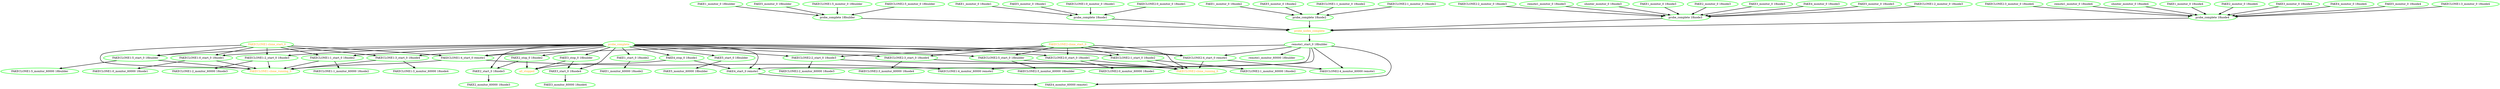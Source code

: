  digraph "g" {
"FAKE1_monitor_0 18builder" -> "probe_complete 18builder" [ style = bold]
"FAKE1_monitor_0 18builder" [ style=bold color="green" fontcolor="black"]
"FAKE1_monitor_0 18node1" -> "probe_complete 18node1" [ style = bold]
"FAKE1_monitor_0 18node1" [ style=bold color="green" fontcolor="black"]
"FAKE1_monitor_0 18node2" -> "probe_complete 18node2" [ style = bold]
"FAKE1_monitor_0 18node2" [ style=bold color="green" fontcolor="black"]
"FAKE1_monitor_0 18node3" -> "probe_complete 18node3" [ style = bold]
"FAKE1_monitor_0 18node3" [ style=bold color="green" fontcolor="black"]
"FAKE1_monitor_0 18node4" -> "probe_complete 18node4" [ style = bold]
"FAKE1_monitor_0 18node4" [ style=bold color="green" fontcolor="black"]
"FAKE1_monitor_60000 18node2" [ style=bold color="green" fontcolor="black"]
"FAKE1_start_0 18node2" -> "FAKE1_monitor_60000 18node2" [ style = bold]
"FAKE1_start_0 18node2" [ style=bold color="green" fontcolor="black"]
"FAKE2_monitor_0 18node3" -> "probe_complete 18node3" [ style = bold]
"FAKE2_monitor_0 18node3" [ style=bold color="green" fontcolor="black"]
"FAKE2_monitor_0 18node4" -> "probe_complete 18node4" [ style = bold]
"FAKE2_monitor_0 18node4" [ style=bold color="green" fontcolor="black"]
"FAKE2_monitor_60000 18node3" [ style=bold color="green" fontcolor="black"]
"FAKE2_start_0 18node3" -> "FAKE2_monitor_60000 18node3" [ style = bold]
"FAKE2_start_0 18node3" [ style=bold color="green" fontcolor="black"]
"FAKE2_stop_0 18node2" -> "FAKE2_start_0 18node3" [ style = bold]
"FAKE2_stop_0 18node2" -> "all_stopped" [ style = bold]
"FAKE2_stop_0 18node2" [ style=bold color="green" fontcolor="black"]
"FAKE3_monitor_0 18node3" -> "probe_complete 18node3" [ style = bold]
"FAKE3_monitor_0 18node3" [ style=bold color="green" fontcolor="black"]
"FAKE3_monitor_0 18node4" -> "probe_complete 18node4" [ style = bold]
"FAKE3_monitor_0 18node4" [ style=bold color="green" fontcolor="black"]
"FAKE3_monitor_60000 18node4" [ style=bold color="green" fontcolor="black"]
"FAKE3_start_0 18node4" -> "FAKE3_monitor_60000 18node4" [ style = bold]
"FAKE3_start_0 18node4" [ style=bold color="green" fontcolor="black"]
"FAKE3_stop_0 18builder" -> "FAKE3_start_0 18node4" [ style = bold]
"FAKE3_stop_0 18builder" -> "all_stopped" [ style = bold]
"FAKE3_stop_0 18builder" [ style=bold color="green" fontcolor="black"]
"FAKE4_monitor_0 18node3" -> "probe_complete 18node3" [ style = bold]
"FAKE4_monitor_0 18node3" [ style=bold color="green" fontcolor="black"]
"FAKE4_monitor_0 18node4" -> "probe_complete 18node4" [ style = bold]
"FAKE4_monitor_0 18node4" [ style=bold color="green" fontcolor="black"]
"FAKE4_monitor_60000 remote1" [ style=bold color="green" fontcolor="black"]
"FAKE4_start_0 remote1" -> "FAKE4_monitor_60000 remote1" [ style = bold]
"FAKE4_start_0 remote1" [ style=bold color="green" fontcolor="black"]
"FAKE4_stop_0 18node1" -> "FAKE4_start_0 remote1" [ style = bold]
"FAKE4_stop_0 18node1" -> "all_stopped" [ style = bold]
"FAKE4_stop_0 18node1" [ style=bold color="green" fontcolor="black"]
"FAKE5_monitor_0 18builder" -> "probe_complete 18builder" [ style = bold]
"FAKE5_monitor_0 18builder" [ style=bold color="green" fontcolor="black"]
"FAKE5_monitor_0 18node1" -> "probe_complete 18node1" [ style = bold]
"FAKE5_monitor_0 18node1" [ style=bold color="green" fontcolor="black"]
"FAKE5_monitor_0 18node2" -> "probe_complete 18node2" [ style = bold]
"FAKE5_monitor_0 18node2" [ style=bold color="green" fontcolor="black"]
"FAKE5_monitor_0 18node3" -> "probe_complete 18node3" [ style = bold]
"FAKE5_monitor_0 18node3" [ style=bold color="green" fontcolor="black"]
"FAKE5_monitor_0 18node4" -> "probe_complete 18node4" [ style = bold]
"FAKE5_monitor_0 18node4" [ style=bold color="green" fontcolor="black"]
"FAKE5_monitor_60000 18builder" [ style=bold color="green" fontcolor="black"]
"FAKE5_start_0 18builder" -> "FAKE5_monitor_60000 18builder" [ style = bold]
"FAKE5_start_0 18builder" [ style=bold color="green" fontcolor="black"]
"FAKECLONE1-clone_running_0" [ style=bold color="green" fontcolor="orange"]
"FAKECLONE1-clone_start_0" -> "FAKECLONE1-clone_running_0" [ style = bold]
"FAKECLONE1-clone_start_0" -> "FAKECLONE1:0_start_0 18node1" [ style = bold]
"FAKECLONE1-clone_start_0" -> "FAKECLONE1:1_start_0 18node2" [ style = bold]
"FAKECLONE1-clone_start_0" -> "FAKECLONE1:2_start_0 18node3" [ style = bold]
"FAKECLONE1-clone_start_0" -> "FAKECLONE1:3_start_0 18node4" [ style = bold]
"FAKECLONE1-clone_start_0" -> "FAKECLONE1:4_start_0 remote1" [ style = bold]
"FAKECLONE1-clone_start_0" -> "FAKECLONE1:5_start_0 18builder" [ style = bold]
"FAKECLONE1-clone_start_0" [ style=bold color="green" fontcolor="orange"]
"FAKECLONE1:0_monitor_0 18node1" -> "probe_complete 18node1" [ style = bold]
"FAKECLONE1:0_monitor_0 18node1" [ style=bold color="green" fontcolor="black"]
"FAKECLONE1:0_monitor_60000 18node1" [ style=bold color="green" fontcolor="black"]
"FAKECLONE1:0_start_0 18node1" -> "FAKECLONE1-clone_running_0" [ style = bold]
"FAKECLONE1:0_start_0 18node1" -> "FAKECLONE1:0_monitor_60000 18node1" [ style = bold]
"FAKECLONE1:0_start_0 18node1" [ style=bold color="green" fontcolor="black"]
"FAKECLONE1:1_monitor_0 18node2" -> "probe_complete 18node2" [ style = bold]
"FAKECLONE1:1_monitor_0 18node2" [ style=bold color="green" fontcolor="black"]
"FAKECLONE1:1_monitor_60000 18node2" [ style=bold color="green" fontcolor="black"]
"FAKECLONE1:1_start_0 18node2" -> "FAKECLONE1-clone_running_0" [ style = bold]
"FAKECLONE1:1_start_0 18node2" -> "FAKECLONE1:1_monitor_60000 18node2" [ style = bold]
"FAKECLONE1:1_start_0 18node2" [ style=bold color="green" fontcolor="black"]
"FAKECLONE1:2_monitor_0 18node3" -> "probe_complete 18node3" [ style = bold]
"FAKECLONE1:2_monitor_0 18node3" [ style=bold color="green" fontcolor="black"]
"FAKECLONE1:2_monitor_60000 18node3" [ style=bold color="green" fontcolor="black"]
"FAKECLONE1:2_start_0 18node3" -> "FAKECLONE1-clone_running_0" [ style = bold]
"FAKECLONE1:2_start_0 18node3" -> "FAKECLONE1:2_monitor_60000 18node3" [ style = bold]
"FAKECLONE1:2_start_0 18node3" [ style=bold color="green" fontcolor="black"]
"FAKECLONE1:3_monitor_0 18node4" -> "probe_complete 18node4" [ style = bold]
"FAKECLONE1:3_monitor_0 18node4" [ style=bold color="green" fontcolor="black"]
"FAKECLONE1:3_monitor_60000 18node4" [ style=bold color="green" fontcolor="black"]
"FAKECLONE1:3_start_0 18node4" -> "FAKECLONE1-clone_running_0" [ style = bold]
"FAKECLONE1:3_start_0 18node4" -> "FAKECLONE1:3_monitor_60000 18node4" [ style = bold]
"FAKECLONE1:3_start_0 18node4" [ style=bold color="green" fontcolor="black"]
"FAKECLONE1:4_monitor_60000 remote1" [ style=bold color="green" fontcolor="black"]
"FAKECLONE1:4_start_0 remote1" -> "FAKECLONE1-clone_running_0" [ style = bold]
"FAKECLONE1:4_start_0 remote1" -> "FAKECLONE1:4_monitor_60000 remote1" [ style = bold]
"FAKECLONE1:4_start_0 remote1" [ style=bold color="green" fontcolor="black"]
"FAKECLONE1:5_monitor_0 18builder" -> "probe_complete 18builder" [ style = bold]
"FAKECLONE1:5_monitor_0 18builder" [ style=bold color="green" fontcolor="black"]
"FAKECLONE1:5_monitor_60000 18builder" [ style=bold color="green" fontcolor="black"]
"FAKECLONE1:5_start_0 18builder" -> "FAKECLONE1-clone_running_0" [ style = bold]
"FAKECLONE1:5_start_0 18builder" -> "FAKECLONE1:5_monitor_60000 18builder" [ style = bold]
"FAKECLONE1:5_start_0 18builder" [ style=bold color="green" fontcolor="black"]
"FAKECLONE2-clone_running_0" [ style=bold color="green" fontcolor="orange"]
"FAKECLONE2-clone_start_0" -> "FAKECLONE2-clone_running_0" [ style = bold]
"FAKECLONE2-clone_start_0" -> "FAKECLONE2:0_start_0 18node1" [ style = bold]
"FAKECLONE2-clone_start_0" -> "FAKECLONE2:1_start_0 18node2" [ style = bold]
"FAKECLONE2-clone_start_0" -> "FAKECLONE2:2_start_0 18node3" [ style = bold]
"FAKECLONE2-clone_start_0" -> "FAKECLONE2:3_start_0 18node4" [ style = bold]
"FAKECLONE2-clone_start_0" -> "FAKECLONE2:4_start_0 remote1" [ style = bold]
"FAKECLONE2-clone_start_0" -> "FAKECLONE2:5_start_0 18builder" [ style = bold]
"FAKECLONE2-clone_start_0" [ style=bold color="green" fontcolor="orange"]
"FAKECLONE2:0_monitor_0 18node1" -> "probe_complete 18node1" [ style = bold]
"FAKECLONE2:0_monitor_0 18node1" [ style=bold color="green" fontcolor="black"]
"FAKECLONE2:0_monitor_60000 18node1" [ style=bold color="green" fontcolor="black"]
"FAKECLONE2:0_start_0 18node1" -> "FAKECLONE2-clone_running_0" [ style = bold]
"FAKECLONE2:0_start_0 18node1" -> "FAKECLONE2:0_monitor_60000 18node1" [ style = bold]
"FAKECLONE2:0_start_0 18node1" [ style=bold color="green" fontcolor="black"]
"FAKECLONE2:1_monitor_0 18node2" -> "probe_complete 18node2" [ style = bold]
"FAKECLONE2:1_monitor_0 18node2" [ style=bold color="green" fontcolor="black"]
"FAKECLONE2:1_monitor_60000 18node2" [ style=bold color="green" fontcolor="black"]
"FAKECLONE2:1_start_0 18node2" -> "FAKECLONE2-clone_running_0" [ style = bold]
"FAKECLONE2:1_start_0 18node2" -> "FAKECLONE2:1_monitor_60000 18node2" [ style = bold]
"FAKECLONE2:1_start_0 18node2" [ style=bold color="green" fontcolor="black"]
"FAKECLONE2:2_monitor_0 18node3" -> "probe_complete 18node3" [ style = bold]
"FAKECLONE2:2_monitor_0 18node3" [ style=bold color="green" fontcolor="black"]
"FAKECLONE2:2_monitor_60000 18node3" [ style=bold color="green" fontcolor="black"]
"FAKECLONE2:2_start_0 18node3" -> "FAKECLONE2-clone_running_0" [ style = bold]
"FAKECLONE2:2_start_0 18node3" -> "FAKECLONE2:2_monitor_60000 18node3" [ style = bold]
"FAKECLONE2:2_start_0 18node3" [ style=bold color="green" fontcolor="black"]
"FAKECLONE2:3_monitor_0 18node4" -> "probe_complete 18node4" [ style = bold]
"FAKECLONE2:3_monitor_0 18node4" [ style=bold color="green" fontcolor="black"]
"FAKECLONE2:3_monitor_60000 18node4" [ style=bold color="green" fontcolor="black"]
"FAKECLONE2:3_start_0 18node4" -> "FAKECLONE2-clone_running_0" [ style = bold]
"FAKECLONE2:3_start_0 18node4" -> "FAKECLONE2:3_monitor_60000 18node4" [ style = bold]
"FAKECLONE2:3_start_0 18node4" [ style=bold color="green" fontcolor="black"]
"FAKECLONE2:4_monitor_60000 remote1" [ style=bold color="green" fontcolor="black"]
"FAKECLONE2:4_start_0 remote1" -> "FAKECLONE2-clone_running_0" [ style = bold]
"FAKECLONE2:4_start_0 remote1" -> "FAKECLONE2:4_monitor_60000 remote1" [ style = bold]
"FAKECLONE2:4_start_0 remote1" [ style=bold color="green" fontcolor="black"]
"FAKECLONE2:5_monitor_0 18builder" -> "probe_complete 18builder" [ style = bold]
"FAKECLONE2:5_monitor_0 18builder" [ style=bold color="green" fontcolor="black"]
"FAKECLONE2:5_monitor_60000 18builder" [ style=bold color="green" fontcolor="black"]
"FAKECLONE2:5_start_0 18builder" -> "FAKECLONE2-clone_running_0" [ style = bold]
"FAKECLONE2:5_start_0 18builder" -> "FAKECLONE2:5_monitor_60000 18builder" [ style = bold]
"FAKECLONE2:5_start_0 18builder" [ style=bold color="green" fontcolor="black"]
"all_stopped" [ style=bold color="green" fontcolor="orange"]
"probe_complete 18builder" -> "probe_nodes_complete" [ style = bold]
"probe_complete 18builder" [ style=bold color="green" fontcolor="black"]
"probe_complete 18node1" -> "probe_nodes_complete" [ style = bold]
"probe_complete 18node1" [ style=bold color="green" fontcolor="black"]
"probe_complete 18node2" -> "probe_nodes_complete" [ style = bold]
"probe_complete 18node2" [ style=bold color="green" fontcolor="black"]
"probe_complete 18node3" -> "probe_nodes_complete" [ style = bold]
"probe_complete 18node3" [ style=bold color="green" fontcolor="black"]
"probe_complete 18node4" -> "probe_nodes_complete" [ style = bold]
"probe_complete 18node4" [ style=bold color="green" fontcolor="black"]
"probe_complete" -> "FAKE1_start_0 18node2" [ style = bold]
"probe_complete" -> "FAKE2_start_0 18node3" [ style = bold]
"probe_complete" -> "FAKE2_stop_0 18node2" [ style = bold]
"probe_complete" -> "FAKE3_start_0 18node4" [ style = bold]
"probe_complete" -> "FAKE3_stop_0 18builder" [ style = bold]
"probe_complete" -> "FAKE4_start_0 remote1" [ style = bold]
"probe_complete" -> "FAKE4_stop_0 18node1" [ style = bold]
"probe_complete" -> "FAKE5_start_0 18builder" [ style = bold]
"probe_complete" -> "FAKECLONE1:0_start_0 18node1" [ style = bold]
"probe_complete" -> "FAKECLONE1:1_start_0 18node2" [ style = bold]
"probe_complete" -> "FAKECLONE1:2_start_0 18node3" [ style = bold]
"probe_complete" -> "FAKECLONE1:3_start_0 18node4" [ style = bold]
"probe_complete" -> "FAKECLONE1:4_start_0 remote1" [ style = bold]
"probe_complete" -> "FAKECLONE1:5_start_0 18builder" [ style = bold]
"probe_complete" -> "FAKECLONE2:0_start_0 18node1" [ style = bold]
"probe_complete" -> "FAKECLONE2:1_start_0 18node2" [ style = bold]
"probe_complete" -> "FAKECLONE2:2_start_0 18node3" [ style = bold]
"probe_complete" -> "FAKECLONE2:3_start_0 18node4" [ style = bold]
"probe_complete" -> "FAKECLONE2:4_start_0 remote1" [ style = bold]
"probe_complete" -> "FAKECLONE2:5_start_0 18builder" [ style = bold]
"probe_complete" [ style=bold color="green" fontcolor="orange"]
"probe_nodes_complete" -> "remote1_start_0 18builder" [ style = bold]
"probe_nodes_complete" [ style=bold color="green" fontcolor="orange"]
"remote1_monitor_0 18node3" -> "probe_complete 18node3" [ style = bold]
"remote1_monitor_0 18node3" [ style=bold color="green" fontcolor="black"]
"remote1_monitor_0 18node4" -> "probe_complete 18node4" [ style = bold]
"remote1_monitor_0 18node4" [ style=bold color="green" fontcolor="black"]
"remote1_monitor_60000 18builder" [ style=bold color="green" fontcolor="black"]
"remote1_start_0 18builder" -> "FAKE4_monitor_60000 remote1" [ style = bold]
"remote1_start_0 18builder" -> "FAKE4_start_0 remote1" [ style = bold]
"remote1_start_0 18builder" -> "FAKECLONE1:4_monitor_60000 remote1" [ style = bold]
"remote1_start_0 18builder" -> "FAKECLONE1:4_start_0 remote1" [ style = bold]
"remote1_start_0 18builder" -> "FAKECLONE2:4_monitor_60000 remote1" [ style = bold]
"remote1_start_0 18builder" -> "FAKECLONE2:4_start_0 remote1" [ style = bold]
"remote1_start_0 18builder" -> "remote1_monitor_60000 18builder" [ style = bold]
"remote1_start_0 18builder" [ style=bold color="green" fontcolor="black"]
"shooter_monitor_0 18node3" -> "probe_complete 18node3" [ style = bold]
"shooter_monitor_0 18node3" [ style=bold color="green" fontcolor="black"]
"shooter_monitor_0 18node4" -> "probe_complete 18node4" [ style = bold]
"shooter_monitor_0 18node4" [ style=bold color="green" fontcolor="black"]
}
